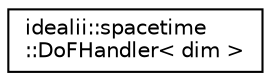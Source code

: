 digraph "Graphical Class Hierarchy"
{
 // LATEX_PDF_SIZE
  edge [fontname="Helvetica",fontsize="10",labelfontname="Helvetica",labelfontsize="10"];
  node [fontname="Helvetica",fontsize="10",shape=record];
  rankdir="LR";
  Node0 [label="idealii::spacetime\l::DoFHandler\< dim \>",height=0.2,width=0.4,color="black", fillcolor="white", style="filled",URL="$classidealii_1_1spacetime_1_1DoFHandler.html",tooltip="The spacetime dofhandler object."];
}
